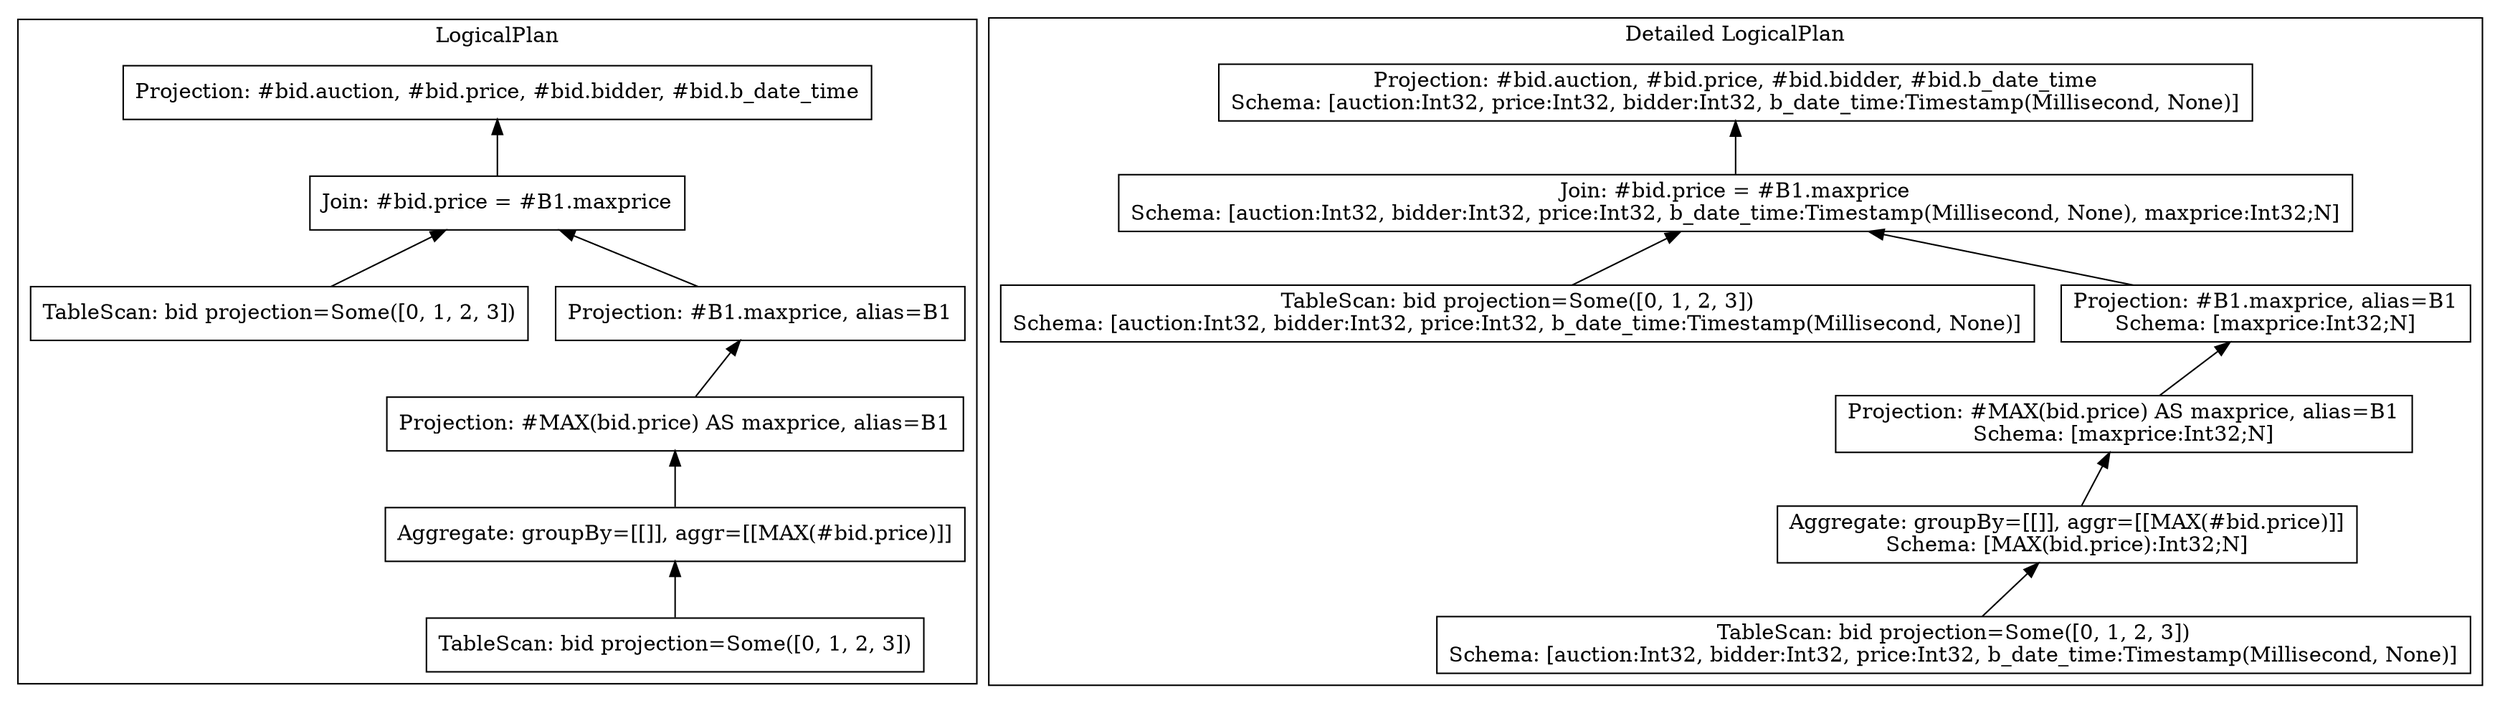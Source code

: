// Begin DataFusion GraphViz Plan (see https://graphviz.org)
digraph {
  subgraph cluster_1
  {
    graph[label="LogicalPlan"]
    2[shape=box label="Projection: #bid.auction, #bid.price, #bid.bidder, #bid.b_date_time"]
    3[shape=box label="Join: #bid.price = #B1.maxprice"]
    2 -> 3 [arrowhead=none, arrowtail=normal, dir=back]
    4[shape=box label="TableScan: bid projection=Some([0, 1, 2, 3])"]
    3 -> 4 [arrowhead=none, arrowtail=normal, dir=back]
    5[shape=box label="Projection: #B1.maxprice, alias=B1"]
    3 -> 5 [arrowhead=none, arrowtail=normal, dir=back]
    6[shape=box label="Projection: #MAX(bid.price) AS maxprice, alias=B1"]
    5 -> 6 [arrowhead=none, arrowtail=normal, dir=back]
    7[shape=box label="Aggregate: groupBy=[[]], aggr=[[MAX(#bid.price)]]"]
    6 -> 7 [arrowhead=none, arrowtail=normal, dir=back]
    8[shape=box label="TableScan: bid projection=Some([0, 1, 2, 3])"]
    7 -> 8 [arrowhead=none, arrowtail=normal, dir=back]
  }
  subgraph cluster_9
  {
    graph[label="Detailed LogicalPlan"]
    10[shape=box label="Projection: #bid.auction, #bid.price, #bid.bidder, #bid.b_date_time\nSchema: [auction:Int32, price:Int32, bidder:Int32, b_date_time:Timestamp(Millisecond, None)]"]
    11[shape=box label="Join: #bid.price = #B1.maxprice\nSchema: [auction:Int32, bidder:Int32, price:Int32, b_date_time:Timestamp(Millisecond, None), maxprice:Int32;N]"]
    10 -> 11 [arrowhead=none, arrowtail=normal, dir=back]
    12[shape=box label="TableScan: bid projection=Some([0, 1, 2, 3])\nSchema: [auction:Int32, bidder:Int32, price:Int32, b_date_time:Timestamp(Millisecond, None)]"]
    11 -> 12 [arrowhead=none, arrowtail=normal, dir=back]
    13[shape=box label="Projection: #B1.maxprice, alias=B1\nSchema: [maxprice:Int32;N]"]
    11 -> 13 [arrowhead=none, arrowtail=normal, dir=back]
    14[shape=box label="Projection: #MAX(bid.price) AS maxprice, alias=B1\nSchema: [maxprice:Int32;N]"]
    13 -> 14 [arrowhead=none, arrowtail=normal, dir=back]
    15[shape=box label="Aggregate: groupBy=[[]], aggr=[[MAX(#bid.price)]]\nSchema: [MAX(bid.price):Int32;N]"]
    14 -> 15 [arrowhead=none, arrowtail=normal, dir=back]
    16[shape=box label="TableScan: bid projection=Some([0, 1, 2, 3])\nSchema: [auction:Int32, bidder:Int32, price:Int32, b_date_time:Timestamp(Millisecond, None)]"]
    15 -> 16 [arrowhead=none, arrowtail=normal, dir=back]
  }
}
// End DataFusion GraphViz Plan
